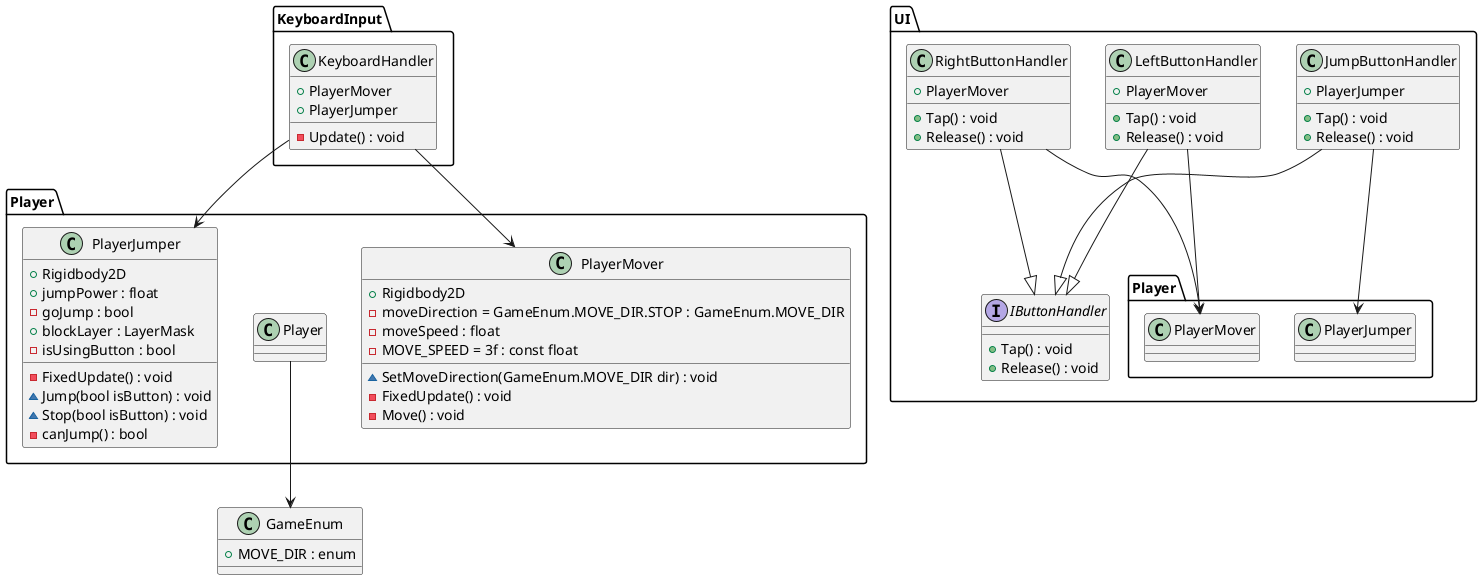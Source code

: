 @startuml TheRun
class GameEnum{
    + MOVE_DIR : enum
}

namespace UI{
    interface IButtonHandler{
        + Tap() : void
        + Release() : void
    }

    class LeftButtonHandler{
        + PlayerMover
        + Tap() : void
        + Release() : void
    }
    LeftButtonHandler --> Player.PlayerMover
    LeftButtonHandler --|> IButtonHandler

    class RightButtonHandler{
        + PlayerMover
        + Tap() : void
        + Release() : void
    }
    RightButtonHandler --> Player.PlayerMover
    RightButtonHandler --|> IButtonHandler

    class JumpButtonHandler{
        + PlayerJumper
        + Tap() : void
        + Release() : void
    }
    JumpButtonHandler --> Player.PlayerJumper
    JumpButtonHandler --|> IButtonHandler
}

namespace Player{
    class PlayerMover{
        + Rigidbody2D
        - moveDirection = GameEnum.MOVE_DIR.STOP : GameEnum.MOVE_DIR
        - moveSpeed : float
        - MOVE_SPEED = 3f : const float 
        ~ SetMoveDirection(GameEnum.MOVE_DIR dir) : void
        - FixedUpdate() : void
        - Move() : void
    }
    Player --> .GameEnum

    class PlayerJumper{
        + Rigidbody2D
        + jumpPower : float
        - goJump : bool
        + blockLayer : LayerMask
        - isUsingButton : bool
        - FixedUpdate() : void
        ~ Jump(bool isButton) : void
        ~ Stop(bool isButton) : void
        - canJump() : bool
    }
}

namespace KeyboardInput{
    class KeyboardHandler{
        + PlayerMover
        + PlayerJumper
        - Update() : void
    }
    KeyboardHandler --> Player.PlayerMover
    KeyboardHandler --> Player.PlayerJumper
}

@enduml